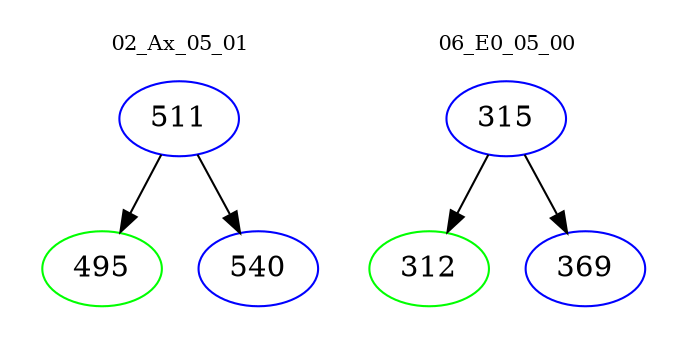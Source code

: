 digraph{
subgraph cluster_0 {
color = white
label = "02_Ax_05_01";
fontsize=10;
T0_511 [label="511", color="blue"]
T0_511 -> T0_495 [color="black"]
T0_495 [label="495", color="green"]
T0_511 -> T0_540 [color="black"]
T0_540 [label="540", color="blue"]
}
subgraph cluster_1 {
color = white
label = "06_E0_05_00";
fontsize=10;
T1_315 [label="315", color="blue"]
T1_315 -> T1_312 [color="black"]
T1_312 [label="312", color="green"]
T1_315 -> T1_369 [color="black"]
T1_369 [label="369", color="blue"]
}
}
